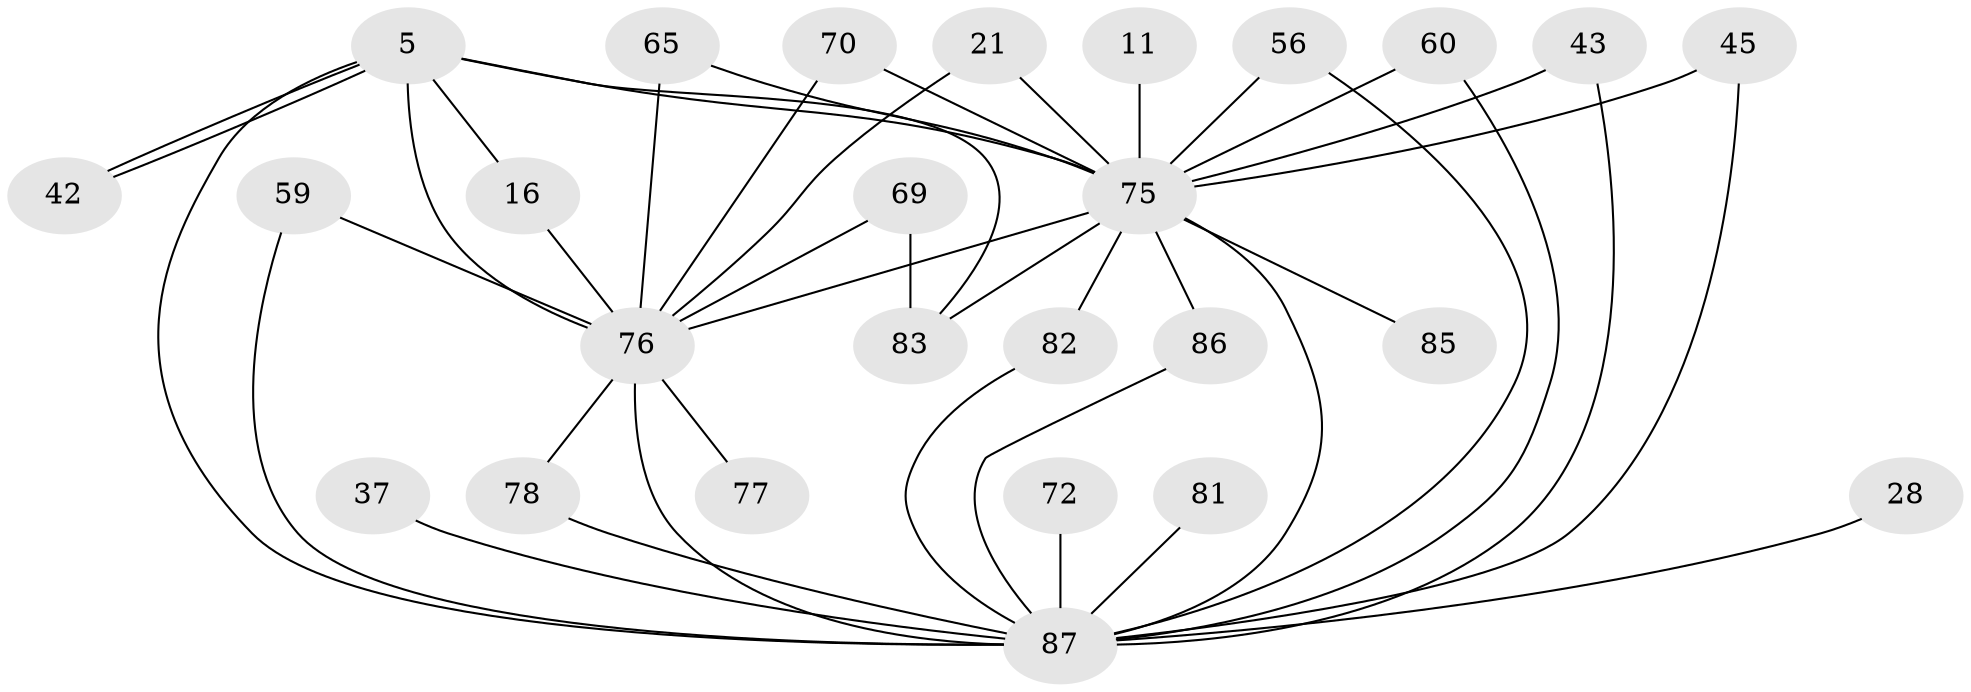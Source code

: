 // original degree distribution, {21: 0.011494252873563218, 18: 0.011494252873563218, 26: 0.011494252873563218, 30: 0.011494252873563218, 20: 0.011494252873563218, 14: 0.022988505747126436, 19: 0.011494252873563218, 17: 0.011494252873563218, 12: 0.011494252873563218, 3: 0.20689655172413793, 2: 0.5402298850574713, 7: 0.011494252873563218, 6: 0.022988505747126436, 4: 0.05747126436781609, 5: 0.04597701149425287}
// Generated by graph-tools (version 1.1) at 2025/48/03/04/25 21:48:19]
// undirected, 26 vertices, 43 edges
graph export_dot {
graph [start="1"]
  node [color=gray90,style=filled];
  5 [super="+2"];
  11;
  16;
  21;
  28;
  37;
  42;
  43;
  45 [super="+19"];
  56;
  59;
  60;
  65;
  69;
  70 [super="+17"];
  72;
  75 [super="+33+46+31+4+63+71+67"];
  76 [super="+53+68+73+58+34"];
  77;
  78;
  81;
  82 [super="+15"];
  83 [super="+80"];
  85;
  86;
  87 [super="+74+84+27"];
  5 -- 16;
  5 -- 42;
  5 -- 42;
  5 -- 87 [weight=11];
  5 -- 75 [weight=5];
  5 -- 76 [weight=11];
  5 -- 83 [weight=6];
  11 -- 75 [weight=3];
  16 -- 76;
  21 -- 75;
  21 -- 76;
  28 -- 87;
  37 -- 87 [weight=2];
  43 -- 75;
  43 -- 87;
  45 -- 75 [weight=2];
  45 -- 87;
  56 -- 75;
  56 -- 87;
  59 -- 76;
  59 -- 87;
  60 -- 75;
  60 -- 87;
  65 -- 75;
  65 -- 76;
  69 -- 76;
  69 -- 83;
  70 -- 76;
  70 -- 75 [weight=2];
  72 -- 87 [weight=2];
  75 -- 82 [weight=2];
  75 -- 85;
  75 -- 86;
  75 -- 76 [weight=18];
  75 -- 83 [weight=2];
  75 -- 87 [weight=23];
  76 -- 77 [weight=2];
  76 -- 78;
  76 -- 87 [weight=13];
  78 -- 87;
  81 -- 87 [weight=2];
  82 -- 87 [weight=2];
  86 -- 87;
}
